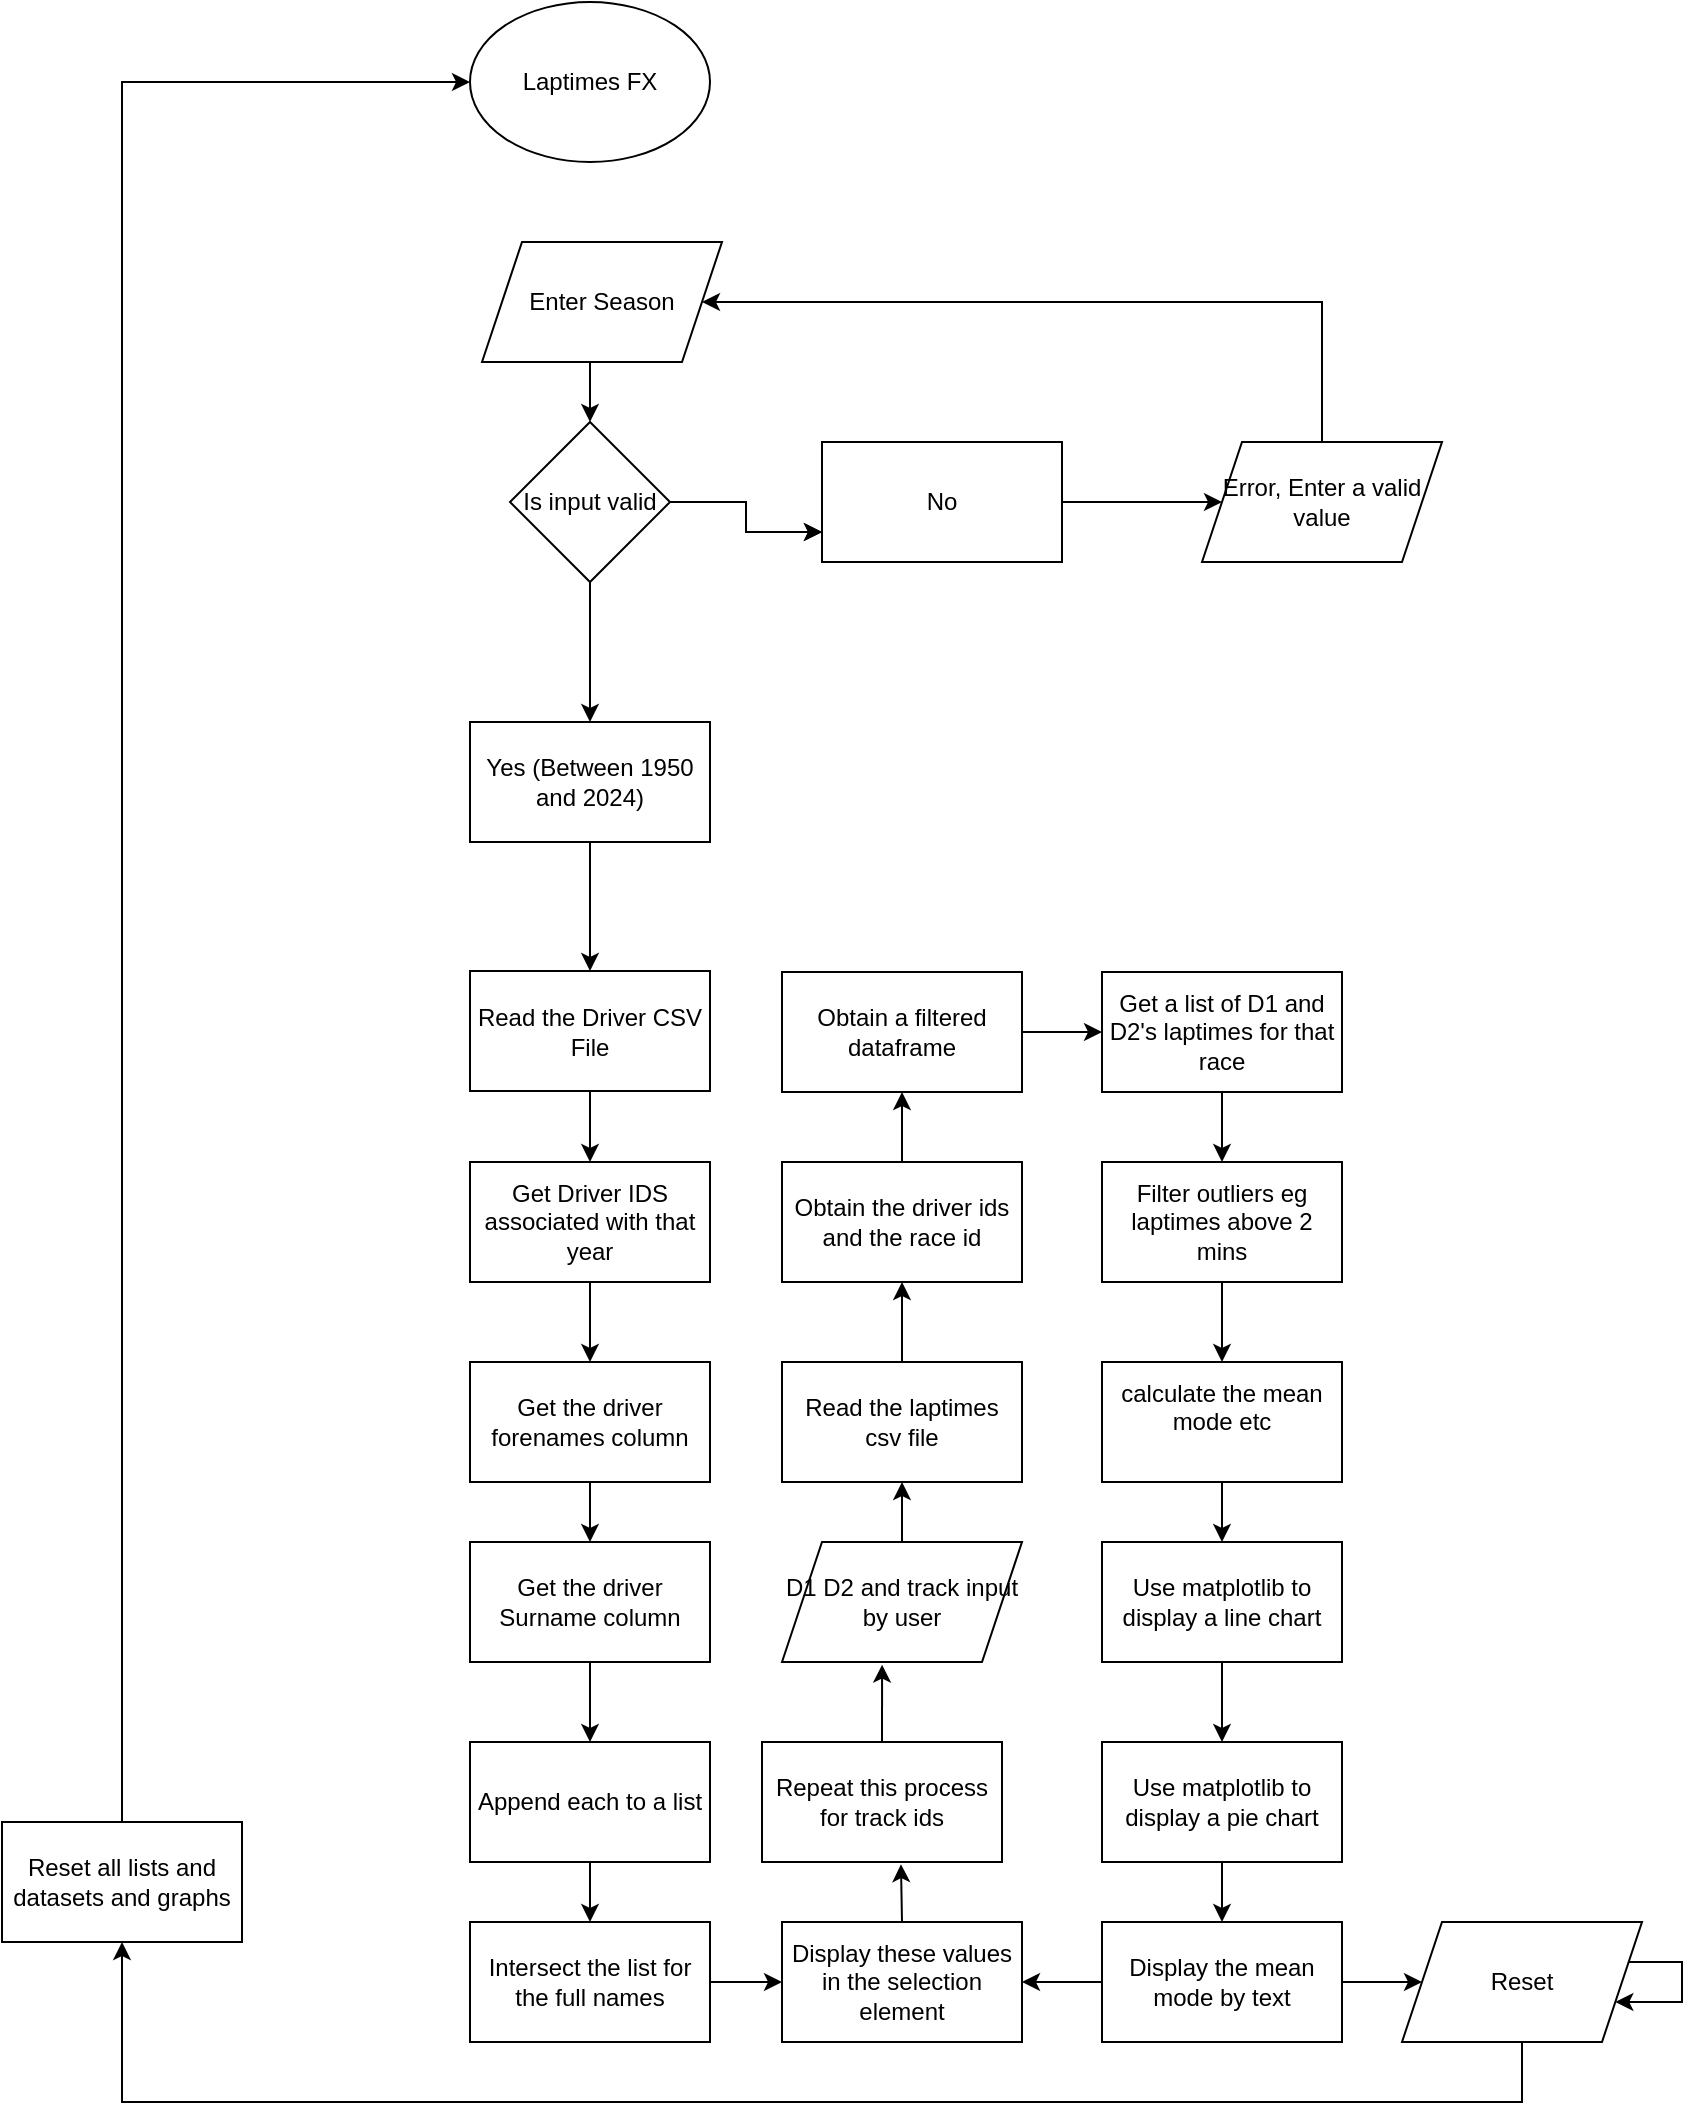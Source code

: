 <mxfile version="26.1.1">
  <diagram id="C5RBs43oDa-KdzZeNtuy" name="Page-1">
    <mxGraphModel dx="2100" dy="1116" grid="1" gridSize="10" guides="1" tooltips="1" connect="1" arrows="1" fold="1" page="1" pageScale="1" pageWidth="827" pageHeight="1169" math="0" shadow="0">
      <root>
        <mxCell id="WIyWlLk6GJQsqaUBKTNV-0" />
        <mxCell id="WIyWlLk6GJQsqaUBKTNV-1" parent="WIyWlLk6GJQsqaUBKTNV-0" />
        <mxCell id="D0Ey0NjeRFEps9NoPJpd-0" value="Laptimes FX" style="ellipse;whiteSpace=wrap;html=1;" vertex="1" parent="WIyWlLk6GJQsqaUBKTNV-1">
          <mxGeometry x="354" y="100" width="120" height="80" as="geometry" />
        </mxCell>
        <mxCell id="D0Ey0NjeRFEps9NoPJpd-53" style="edgeStyle=orthogonalEdgeStyle;rounded=0;orthogonalLoop=1;jettySize=auto;html=1;exitX=0.5;exitY=1;exitDx=0;exitDy=0;entryX=0.5;entryY=0;entryDx=0;entryDy=0;" edge="1" parent="WIyWlLk6GJQsqaUBKTNV-1" source="D0Ey0NjeRFEps9NoPJpd-5" target="D0Ey0NjeRFEps9NoPJpd-6">
          <mxGeometry relative="1" as="geometry" />
        </mxCell>
        <mxCell id="D0Ey0NjeRFEps9NoPJpd-5" value="Enter Season" style="shape=parallelogram;perimeter=parallelogramPerimeter;whiteSpace=wrap;html=1;fixedSize=1;" vertex="1" parent="WIyWlLk6GJQsqaUBKTNV-1">
          <mxGeometry x="360" y="220" width="120" height="60" as="geometry" />
        </mxCell>
        <mxCell id="D0Ey0NjeRFEps9NoPJpd-30" style="edgeStyle=orthogonalEdgeStyle;rounded=0;orthogonalLoop=1;jettySize=auto;html=1;exitX=0.5;exitY=1;exitDx=0;exitDy=0;entryX=0.5;entryY=0;entryDx=0;entryDy=0;" edge="1" parent="WIyWlLk6GJQsqaUBKTNV-1" source="D0Ey0NjeRFEps9NoPJpd-6" target="D0Ey0NjeRFEps9NoPJpd-7">
          <mxGeometry relative="1" as="geometry" />
        </mxCell>
        <mxCell id="D0Ey0NjeRFEps9NoPJpd-50" style="edgeStyle=orthogonalEdgeStyle;rounded=0;orthogonalLoop=1;jettySize=auto;html=1;exitX=1;exitY=0.5;exitDx=0;exitDy=0;entryX=0;entryY=0.75;entryDx=0;entryDy=0;" edge="1" parent="WIyWlLk6GJQsqaUBKTNV-1" source="D0Ey0NjeRFEps9NoPJpd-6" target="D0Ey0NjeRFEps9NoPJpd-8">
          <mxGeometry relative="1" as="geometry" />
        </mxCell>
        <mxCell id="D0Ey0NjeRFEps9NoPJpd-51" style="edgeStyle=orthogonalEdgeStyle;rounded=0;orthogonalLoop=1;jettySize=auto;html=1;exitX=1;exitY=0.5;exitDx=0;exitDy=0;entryX=0;entryY=0.75;entryDx=0;entryDy=0;" edge="1" parent="WIyWlLk6GJQsqaUBKTNV-1" source="D0Ey0NjeRFEps9NoPJpd-6" target="D0Ey0NjeRFEps9NoPJpd-8">
          <mxGeometry relative="1" as="geometry" />
        </mxCell>
        <mxCell id="D0Ey0NjeRFEps9NoPJpd-6" value="Is input valid" style="rhombus;whiteSpace=wrap;html=1;" vertex="1" parent="WIyWlLk6GJQsqaUBKTNV-1">
          <mxGeometry x="374" y="310" width="80" height="80" as="geometry" />
        </mxCell>
        <mxCell id="D0Ey0NjeRFEps9NoPJpd-31" style="edgeStyle=orthogonalEdgeStyle;rounded=0;orthogonalLoop=1;jettySize=auto;html=1;exitX=0.5;exitY=1;exitDx=0;exitDy=0;" edge="1" parent="WIyWlLk6GJQsqaUBKTNV-1" source="D0Ey0NjeRFEps9NoPJpd-7" target="D0Ey0NjeRFEps9NoPJpd-10">
          <mxGeometry relative="1" as="geometry" />
        </mxCell>
        <mxCell id="D0Ey0NjeRFEps9NoPJpd-7" value="Yes (Between 1950 and 2024)" style="rounded=0;whiteSpace=wrap;html=1;" vertex="1" parent="WIyWlLk6GJQsqaUBKTNV-1">
          <mxGeometry x="354" y="460" width="120" height="60" as="geometry" />
        </mxCell>
        <mxCell id="D0Ey0NjeRFEps9NoPJpd-52" style="edgeStyle=orthogonalEdgeStyle;rounded=0;orthogonalLoop=1;jettySize=auto;html=1;exitX=1;exitY=0.5;exitDx=0;exitDy=0;entryX=0;entryY=0.5;entryDx=0;entryDy=0;" edge="1" parent="WIyWlLk6GJQsqaUBKTNV-1" source="D0Ey0NjeRFEps9NoPJpd-8" target="D0Ey0NjeRFEps9NoPJpd-9">
          <mxGeometry relative="1" as="geometry" />
        </mxCell>
        <mxCell id="D0Ey0NjeRFEps9NoPJpd-8" value="No" style="rounded=0;whiteSpace=wrap;html=1;" vertex="1" parent="WIyWlLk6GJQsqaUBKTNV-1">
          <mxGeometry x="530" y="320" width="120" height="60" as="geometry" />
        </mxCell>
        <mxCell id="D0Ey0NjeRFEps9NoPJpd-54" style="edgeStyle=orthogonalEdgeStyle;rounded=0;orthogonalLoop=1;jettySize=auto;html=1;entryX=1;entryY=0.5;entryDx=0;entryDy=0;" edge="1" parent="WIyWlLk6GJQsqaUBKTNV-1" source="D0Ey0NjeRFEps9NoPJpd-9" target="D0Ey0NjeRFEps9NoPJpd-5">
          <mxGeometry relative="1" as="geometry">
            <Array as="points">
              <mxPoint x="780" y="250" />
            </Array>
          </mxGeometry>
        </mxCell>
        <mxCell id="D0Ey0NjeRFEps9NoPJpd-9" value="Error, Enter a valid value" style="shape=parallelogram;perimeter=parallelogramPerimeter;whiteSpace=wrap;html=1;fixedSize=1;" vertex="1" parent="WIyWlLk6GJQsqaUBKTNV-1">
          <mxGeometry x="720" y="320" width="120" height="60" as="geometry" />
        </mxCell>
        <mxCell id="D0Ey0NjeRFEps9NoPJpd-32" style="edgeStyle=orthogonalEdgeStyle;rounded=0;orthogonalLoop=1;jettySize=auto;html=1;exitX=0.5;exitY=1;exitDx=0;exitDy=0;entryX=0.5;entryY=0;entryDx=0;entryDy=0;" edge="1" parent="WIyWlLk6GJQsqaUBKTNV-1" source="D0Ey0NjeRFEps9NoPJpd-10" target="D0Ey0NjeRFEps9NoPJpd-11">
          <mxGeometry relative="1" as="geometry" />
        </mxCell>
        <mxCell id="D0Ey0NjeRFEps9NoPJpd-10" value="Read the Driver CSV File" style="rounded=0;whiteSpace=wrap;html=1;" vertex="1" parent="WIyWlLk6GJQsqaUBKTNV-1">
          <mxGeometry x="354" y="584.5" width="120" height="60" as="geometry" />
        </mxCell>
        <mxCell id="D0Ey0NjeRFEps9NoPJpd-33" style="edgeStyle=orthogonalEdgeStyle;rounded=0;orthogonalLoop=1;jettySize=auto;html=1;exitX=0.5;exitY=1;exitDx=0;exitDy=0;entryX=0.5;entryY=0;entryDx=0;entryDy=0;" edge="1" parent="WIyWlLk6GJQsqaUBKTNV-1" source="D0Ey0NjeRFEps9NoPJpd-11" target="D0Ey0NjeRFEps9NoPJpd-12">
          <mxGeometry relative="1" as="geometry" />
        </mxCell>
        <mxCell id="D0Ey0NjeRFEps9NoPJpd-11" value="Get Driver IDS associated with that year" style="rounded=0;whiteSpace=wrap;html=1;" vertex="1" parent="WIyWlLk6GJQsqaUBKTNV-1">
          <mxGeometry x="354" y="680" width="120" height="60" as="geometry" />
        </mxCell>
        <mxCell id="D0Ey0NjeRFEps9NoPJpd-34" style="edgeStyle=orthogonalEdgeStyle;rounded=0;orthogonalLoop=1;jettySize=auto;html=1;exitX=0.5;exitY=1;exitDx=0;exitDy=0;" edge="1" parent="WIyWlLk6GJQsqaUBKTNV-1" source="D0Ey0NjeRFEps9NoPJpd-12" target="D0Ey0NjeRFEps9NoPJpd-13">
          <mxGeometry relative="1" as="geometry" />
        </mxCell>
        <mxCell id="D0Ey0NjeRFEps9NoPJpd-12" value="Get the driver forenames column" style="rounded=0;whiteSpace=wrap;html=1;" vertex="1" parent="WIyWlLk6GJQsqaUBKTNV-1">
          <mxGeometry x="354" y="780" width="120" height="60" as="geometry" />
        </mxCell>
        <mxCell id="D0Ey0NjeRFEps9NoPJpd-35" style="edgeStyle=orthogonalEdgeStyle;rounded=0;orthogonalLoop=1;jettySize=auto;html=1;exitX=0.5;exitY=1;exitDx=0;exitDy=0;" edge="1" parent="WIyWlLk6GJQsqaUBKTNV-1" source="D0Ey0NjeRFEps9NoPJpd-13" target="D0Ey0NjeRFEps9NoPJpd-14">
          <mxGeometry relative="1" as="geometry" />
        </mxCell>
        <mxCell id="D0Ey0NjeRFEps9NoPJpd-13" value="Get the driver Surname column" style="rounded=0;whiteSpace=wrap;html=1;" vertex="1" parent="WIyWlLk6GJQsqaUBKTNV-1">
          <mxGeometry x="354" y="870" width="120" height="60" as="geometry" />
        </mxCell>
        <mxCell id="D0Ey0NjeRFEps9NoPJpd-36" style="edgeStyle=orthogonalEdgeStyle;rounded=0;orthogonalLoop=1;jettySize=auto;html=1;exitX=0.5;exitY=1;exitDx=0;exitDy=0;entryX=0.5;entryY=0;entryDx=0;entryDy=0;" edge="1" parent="WIyWlLk6GJQsqaUBKTNV-1" source="D0Ey0NjeRFEps9NoPJpd-14" target="D0Ey0NjeRFEps9NoPJpd-15">
          <mxGeometry relative="1" as="geometry" />
        </mxCell>
        <mxCell id="D0Ey0NjeRFEps9NoPJpd-14" value="Append each to a list" style="rounded=0;whiteSpace=wrap;html=1;" vertex="1" parent="WIyWlLk6GJQsqaUBKTNV-1">
          <mxGeometry x="354" y="970" width="120" height="60" as="geometry" />
        </mxCell>
        <mxCell id="D0Ey0NjeRFEps9NoPJpd-37" style="edgeStyle=orthogonalEdgeStyle;rounded=0;orthogonalLoop=1;jettySize=auto;html=1;exitX=1;exitY=0.5;exitDx=0;exitDy=0;entryX=0;entryY=0.5;entryDx=0;entryDy=0;" edge="1" parent="WIyWlLk6GJQsqaUBKTNV-1" source="D0Ey0NjeRFEps9NoPJpd-15" target="D0Ey0NjeRFEps9NoPJpd-16">
          <mxGeometry relative="1" as="geometry" />
        </mxCell>
        <mxCell id="D0Ey0NjeRFEps9NoPJpd-15" value="Intersect the list for the full names" style="rounded=0;whiteSpace=wrap;html=1;" vertex="1" parent="WIyWlLk6GJQsqaUBKTNV-1">
          <mxGeometry x="354" y="1060" width="120" height="60" as="geometry" />
        </mxCell>
        <mxCell id="D0Ey0NjeRFEps9NoPJpd-16" value="Display these values in the selection element" style="rounded=0;whiteSpace=wrap;html=1;" vertex="1" parent="WIyWlLk6GJQsqaUBKTNV-1">
          <mxGeometry x="510" y="1060" width="120" height="60" as="geometry" />
        </mxCell>
        <mxCell id="D0Ey0NjeRFEps9NoPJpd-40" style="edgeStyle=orthogonalEdgeStyle;rounded=0;orthogonalLoop=1;jettySize=auto;html=1;exitX=0.5;exitY=0;exitDx=0;exitDy=0;entryX=0.5;entryY=1;entryDx=0;entryDy=0;" edge="1" parent="WIyWlLk6GJQsqaUBKTNV-1" source="D0Ey0NjeRFEps9NoPJpd-17" target="D0Ey0NjeRFEps9NoPJpd-21">
          <mxGeometry relative="1" as="geometry" />
        </mxCell>
        <mxCell id="D0Ey0NjeRFEps9NoPJpd-17" value="D1 D2 and track input by user" style="shape=parallelogram;perimeter=parallelogramPerimeter;whiteSpace=wrap;html=1;fixedSize=1;" vertex="1" parent="WIyWlLk6GJQsqaUBKTNV-1">
          <mxGeometry x="510" y="870" width="120" height="60" as="geometry" />
        </mxCell>
        <mxCell id="D0Ey0NjeRFEps9NoPJpd-18" value="Repeat this process for track ids" style="rounded=0;whiteSpace=wrap;html=1;" vertex="1" parent="WIyWlLk6GJQsqaUBKTNV-1">
          <mxGeometry x="500" y="970" width="120" height="60" as="geometry" />
        </mxCell>
        <mxCell id="D0Ey0NjeRFEps9NoPJpd-42" style="edgeStyle=orthogonalEdgeStyle;rounded=0;orthogonalLoop=1;jettySize=auto;html=1;exitX=0.5;exitY=0;exitDx=0;exitDy=0;entryX=0.5;entryY=1;entryDx=0;entryDy=0;" edge="1" parent="WIyWlLk6GJQsqaUBKTNV-1" source="D0Ey0NjeRFEps9NoPJpd-19" target="D0Ey0NjeRFEps9NoPJpd-20">
          <mxGeometry relative="1" as="geometry" />
        </mxCell>
        <mxCell id="D0Ey0NjeRFEps9NoPJpd-19" value="Obtain the driver ids and the race id" style="rounded=0;whiteSpace=wrap;html=1;" vertex="1" parent="WIyWlLk6GJQsqaUBKTNV-1">
          <mxGeometry x="510" y="680" width="120" height="60" as="geometry" />
        </mxCell>
        <mxCell id="D0Ey0NjeRFEps9NoPJpd-43" style="edgeStyle=orthogonalEdgeStyle;rounded=0;orthogonalLoop=1;jettySize=auto;html=1;exitX=1;exitY=0.5;exitDx=0;exitDy=0;entryX=0;entryY=0.5;entryDx=0;entryDy=0;" edge="1" parent="WIyWlLk6GJQsqaUBKTNV-1" source="D0Ey0NjeRFEps9NoPJpd-20" target="D0Ey0NjeRFEps9NoPJpd-22">
          <mxGeometry relative="1" as="geometry" />
        </mxCell>
        <mxCell id="D0Ey0NjeRFEps9NoPJpd-20" value="Obtain a filtered dataframe" style="rounded=0;whiteSpace=wrap;html=1;" vertex="1" parent="WIyWlLk6GJQsqaUBKTNV-1">
          <mxGeometry x="510" y="585" width="120" height="60" as="geometry" />
        </mxCell>
        <mxCell id="D0Ey0NjeRFEps9NoPJpd-41" style="edgeStyle=orthogonalEdgeStyle;rounded=0;orthogonalLoop=1;jettySize=auto;html=1;exitX=0.5;exitY=0;exitDx=0;exitDy=0;entryX=0.5;entryY=1;entryDx=0;entryDy=0;" edge="1" parent="WIyWlLk6GJQsqaUBKTNV-1" source="D0Ey0NjeRFEps9NoPJpd-21" target="D0Ey0NjeRFEps9NoPJpd-19">
          <mxGeometry relative="1" as="geometry" />
        </mxCell>
        <mxCell id="D0Ey0NjeRFEps9NoPJpd-21" value="Read the laptimes csv file" style="rounded=0;whiteSpace=wrap;html=1;" vertex="1" parent="WIyWlLk6GJQsqaUBKTNV-1">
          <mxGeometry x="510" y="780" width="120" height="60" as="geometry" />
        </mxCell>
        <mxCell id="D0Ey0NjeRFEps9NoPJpd-44" style="edgeStyle=orthogonalEdgeStyle;rounded=0;orthogonalLoop=1;jettySize=auto;html=1;exitX=0.5;exitY=1;exitDx=0;exitDy=0;entryX=0.5;entryY=0;entryDx=0;entryDy=0;" edge="1" parent="WIyWlLk6GJQsqaUBKTNV-1" source="D0Ey0NjeRFEps9NoPJpd-22" target="D0Ey0NjeRFEps9NoPJpd-23">
          <mxGeometry relative="1" as="geometry" />
        </mxCell>
        <mxCell id="D0Ey0NjeRFEps9NoPJpd-22" value="Get a list of D1 and D2&#39;s laptimes for that race" style="rounded=0;whiteSpace=wrap;html=1;" vertex="1" parent="WIyWlLk6GJQsqaUBKTNV-1">
          <mxGeometry x="670" y="585" width="120" height="60" as="geometry" />
        </mxCell>
        <mxCell id="D0Ey0NjeRFEps9NoPJpd-45" style="edgeStyle=orthogonalEdgeStyle;rounded=0;orthogonalLoop=1;jettySize=auto;html=1;exitX=0.5;exitY=1;exitDx=0;exitDy=0;entryX=0.5;entryY=0;entryDx=0;entryDy=0;" edge="1" parent="WIyWlLk6GJQsqaUBKTNV-1" source="D0Ey0NjeRFEps9NoPJpd-23" target="D0Ey0NjeRFEps9NoPJpd-24">
          <mxGeometry relative="1" as="geometry" />
        </mxCell>
        <mxCell id="D0Ey0NjeRFEps9NoPJpd-23" value="Filter outliers eg laptimes above 2 mins" style="rounded=0;whiteSpace=wrap;html=1;" vertex="1" parent="WIyWlLk6GJQsqaUBKTNV-1">
          <mxGeometry x="670" y="680" width="120" height="60" as="geometry" />
        </mxCell>
        <mxCell id="D0Ey0NjeRFEps9NoPJpd-46" style="edgeStyle=orthogonalEdgeStyle;rounded=0;orthogonalLoop=1;jettySize=auto;html=1;exitX=0.5;exitY=1;exitDx=0;exitDy=0;entryX=0.5;entryY=0;entryDx=0;entryDy=0;" edge="1" parent="WIyWlLk6GJQsqaUBKTNV-1" source="D0Ey0NjeRFEps9NoPJpd-24" target="D0Ey0NjeRFEps9NoPJpd-27">
          <mxGeometry relative="1" as="geometry" />
        </mxCell>
        <mxCell id="D0Ey0NjeRFEps9NoPJpd-24" value="&lt;div&gt;calculate the mean mode etc&lt;/div&gt;&lt;div&gt;&lt;br&gt;&lt;/div&gt;" style="rounded=0;whiteSpace=wrap;html=1;" vertex="1" parent="WIyWlLk6GJQsqaUBKTNV-1">
          <mxGeometry x="670" y="780" width="120" height="60" as="geometry" />
        </mxCell>
        <mxCell id="D0Ey0NjeRFEps9NoPJpd-47" style="edgeStyle=orthogonalEdgeStyle;rounded=0;orthogonalLoop=1;jettySize=auto;html=1;exitX=0.5;exitY=1;exitDx=0;exitDy=0;entryX=0.5;entryY=0;entryDx=0;entryDy=0;" edge="1" parent="WIyWlLk6GJQsqaUBKTNV-1" source="D0Ey0NjeRFEps9NoPJpd-27" target="D0Ey0NjeRFEps9NoPJpd-28">
          <mxGeometry relative="1" as="geometry" />
        </mxCell>
        <mxCell id="D0Ey0NjeRFEps9NoPJpd-27" value="Use matplotlib to display a line chart" style="rounded=0;whiteSpace=wrap;html=1;" vertex="1" parent="WIyWlLk6GJQsqaUBKTNV-1">
          <mxGeometry x="670" y="870" width="120" height="60" as="geometry" />
        </mxCell>
        <mxCell id="D0Ey0NjeRFEps9NoPJpd-48" style="edgeStyle=orthogonalEdgeStyle;rounded=0;orthogonalLoop=1;jettySize=auto;html=1;exitX=0.5;exitY=1;exitDx=0;exitDy=0;entryX=0.5;entryY=0;entryDx=0;entryDy=0;" edge="1" parent="WIyWlLk6GJQsqaUBKTNV-1" source="D0Ey0NjeRFEps9NoPJpd-28" target="D0Ey0NjeRFEps9NoPJpd-29">
          <mxGeometry relative="1" as="geometry" />
        </mxCell>
        <mxCell id="D0Ey0NjeRFEps9NoPJpd-28" value="Use matplotlib to display a pie chart" style="rounded=0;whiteSpace=wrap;html=1;" vertex="1" parent="WIyWlLk6GJQsqaUBKTNV-1">
          <mxGeometry x="670" y="970" width="120" height="60" as="geometry" />
        </mxCell>
        <mxCell id="D0Ey0NjeRFEps9NoPJpd-58" style="edgeStyle=orthogonalEdgeStyle;rounded=0;orthogonalLoop=1;jettySize=auto;html=1;exitX=1;exitY=0.5;exitDx=0;exitDy=0;" edge="1" parent="WIyWlLk6GJQsqaUBKTNV-1" source="D0Ey0NjeRFEps9NoPJpd-29" target="D0Ey0NjeRFEps9NoPJpd-56">
          <mxGeometry relative="1" as="geometry" />
        </mxCell>
        <mxCell id="D0Ey0NjeRFEps9NoPJpd-60" value="" style="edgeStyle=orthogonalEdgeStyle;rounded=0;orthogonalLoop=1;jettySize=auto;html=1;" edge="1" parent="WIyWlLk6GJQsqaUBKTNV-1" source="D0Ey0NjeRFEps9NoPJpd-29" target="D0Ey0NjeRFEps9NoPJpd-16">
          <mxGeometry relative="1" as="geometry" />
        </mxCell>
        <mxCell id="D0Ey0NjeRFEps9NoPJpd-29" value="Display the mean mode by text" style="rounded=0;whiteSpace=wrap;html=1;" vertex="1" parent="WIyWlLk6GJQsqaUBKTNV-1">
          <mxGeometry x="670" y="1060" width="120" height="60" as="geometry" />
        </mxCell>
        <mxCell id="D0Ey0NjeRFEps9NoPJpd-38" style="edgeStyle=orthogonalEdgeStyle;rounded=0;orthogonalLoop=1;jettySize=auto;html=1;exitX=0.5;exitY=0;exitDx=0;exitDy=0;entryX=0.579;entryY=1.018;entryDx=0;entryDy=0;entryPerimeter=0;" edge="1" parent="WIyWlLk6GJQsqaUBKTNV-1" source="D0Ey0NjeRFEps9NoPJpd-16" target="D0Ey0NjeRFEps9NoPJpd-18">
          <mxGeometry relative="1" as="geometry" />
        </mxCell>
        <mxCell id="D0Ey0NjeRFEps9NoPJpd-39" style="edgeStyle=orthogonalEdgeStyle;rounded=0;orthogonalLoop=1;jettySize=auto;html=1;exitX=0.5;exitY=0;exitDx=0;exitDy=0;entryX=0.417;entryY=1.022;entryDx=0;entryDy=0;entryPerimeter=0;" edge="1" parent="WIyWlLk6GJQsqaUBKTNV-1" source="D0Ey0NjeRFEps9NoPJpd-18" target="D0Ey0NjeRFEps9NoPJpd-17">
          <mxGeometry relative="1" as="geometry" />
        </mxCell>
        <mxCell id="D0Ey0NjeRFEps9NoPJpd-59" style="edgeStyle=orthogonalEdgeStyle;rounded=0;orthogonalLoop=1;jettySize=auto;html=1;entryX=0.5;entryY=1;entryDx=0;entryDy=0;" edge="1" parent="WIyWlLk6GJQsqaUBKTNV-1" source="D0Ey0NjeRFEps9NoPJpd-56" target="D0Ey0NjeRFEps9NoPJpd-63">
          <mxGeometry relative="1" as="geometry">
            <mxPoint x="180" y="1100" as="targetPoint" />
            <Array as="points">
              <mxPoint x="880" y="1150" />
              <mxPoint x="180" y="1150" />
            </Array>
          </mxGeometry>
        </mxCell>
        <mxCell id="D0Ey0NjeRFEps9NoPJpd-56" value="Reset " style="shape=parallelogram;perimeter=parallelogramPerimeter;whiteSpace=wrap;html=1;fixedSize=1;" vertex="1" parent="WIyWlLk6GJQsqaUBKTNV-1">
          <mxGeometry x="820" y="1060" width="120" height="60" as="geometry" />
        </mxCell>
        <mxCell id="D0Ey0NjeRFEps9NoPJpd-57" style="edgeStyle=orthogonalEdgeStyle;rounded=0;orthogonalLoop=1;jettySize=auto;html=1;" edge="1" parent="WIyWlLk6GJQsqaUBKTNV-1" source="D0Ey0NjeRFEps9NoPJpd-56" target="D0Ey0NjeRFEps9NoPJpd-56">
          <mxGeometry relative="1" as="geometry" />
        </mxCell>
        <mxCell id="D0Ey0NjeRFEps9NoPJpd-65" style="edgeStyle=orthogonalEdgeStyle;rounded=0;orthogonalLoop=1;jettySize=auto;html=1;exitX=0.5;exitY=0;exitDx=0;exitDy=0;entryX=0;entryY=0.5;entryDx=0;entryDy=0;" edge="1" parent="WIyWlLk6GJQsqaUBKTNV-1" source="D0Ey0NjeRFEps9NoPJpd-63" target="D0Ey0NjeRFEps9NoPJpd-0">
          <mxGeometry relative="1" as="geometry">
            <mxPoint x="180" y="110" as="targetPoint" />
          </mxGeometry>
        </mxCell>
        <mxCell id="D0Ey0NjeRFEps9NoPJpd-63" value="Reset all lists and datasets and graphs" style="rounded=0;whiteSpace=wrap;html=1;" vertex="1" parent="WIyWlLk6GJQsqaUBKTNV-1">
          <mxGeometry x="120" y="1010" width="120" height="60" as="geometry" />
        </mxCell>
      </root>
    </mxGraphModel>
  </diagram>
</mxfile>
